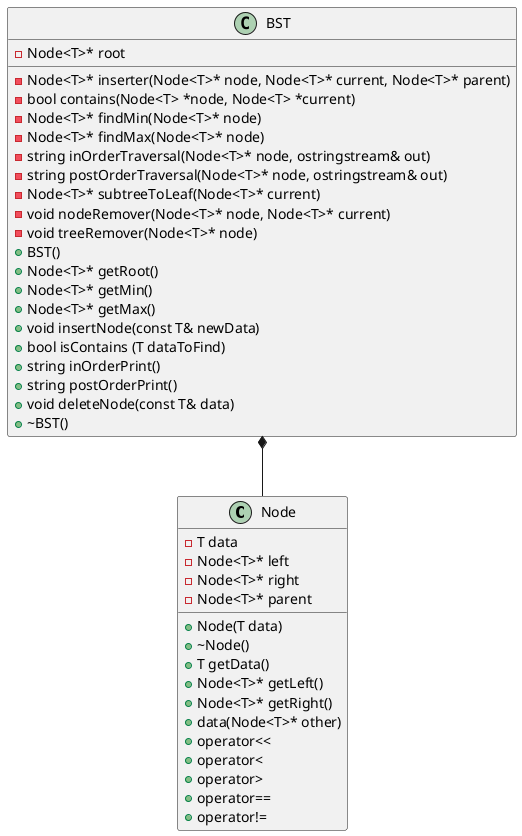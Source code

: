 @startuml

class Node{
-{field}T data
-{field}Node<T>* left
-{field}Node<T>* right
-{field}Node<T>* parent
+{method}Node(T data)
+{method}~Node()
+{method}T getData()
+{method}Node<T>* getLeft()
+{method}Node<T>* getRight()
+{method}data(Node<T>* other)
+{method}operator<<
+{method}operator<
+{method}operator>
+{method}operator==
+{method}operator!=
}

class BST{
-{field}Node<T>* root
-{method}Node<T>* inserter(Node<T>* node, Node<T>* current, Node<T>* parent)
-{method}bool contains(Node<T> *node, Node<T> *current)
-{method}Node<T>* findMin(Node<T>* node)
-{method}Node<T>* findMax(Node<T>* node)
-{method}string inOrderTraversal(Node<T>* node, ostringstream& out)
-{method}string postOrderTraversal(Node<T>* node, ostringstream& out)
-{method}Node<T>* subtreeToLeaf(Node<T>* current)
-{method}void nodeRemover(Node<T>* node, Node<T>* current)
-{method}void treeRemover(Node<T>* node)
+{method}BST()
+{method}Node<T>* getRoot()
+{method}Node<T>* getMin()
+{method}Node<T>* getMax()
+{method}void insertNode(const T& newData)
+{method}bool isContains (T dataToFind)
+{method}string inOrderPrint()
+{method}string postOrderPrint()
+{method}void deleteNode(const T& data)
+{method}~BST()
}

BST *-- Node
@enduml